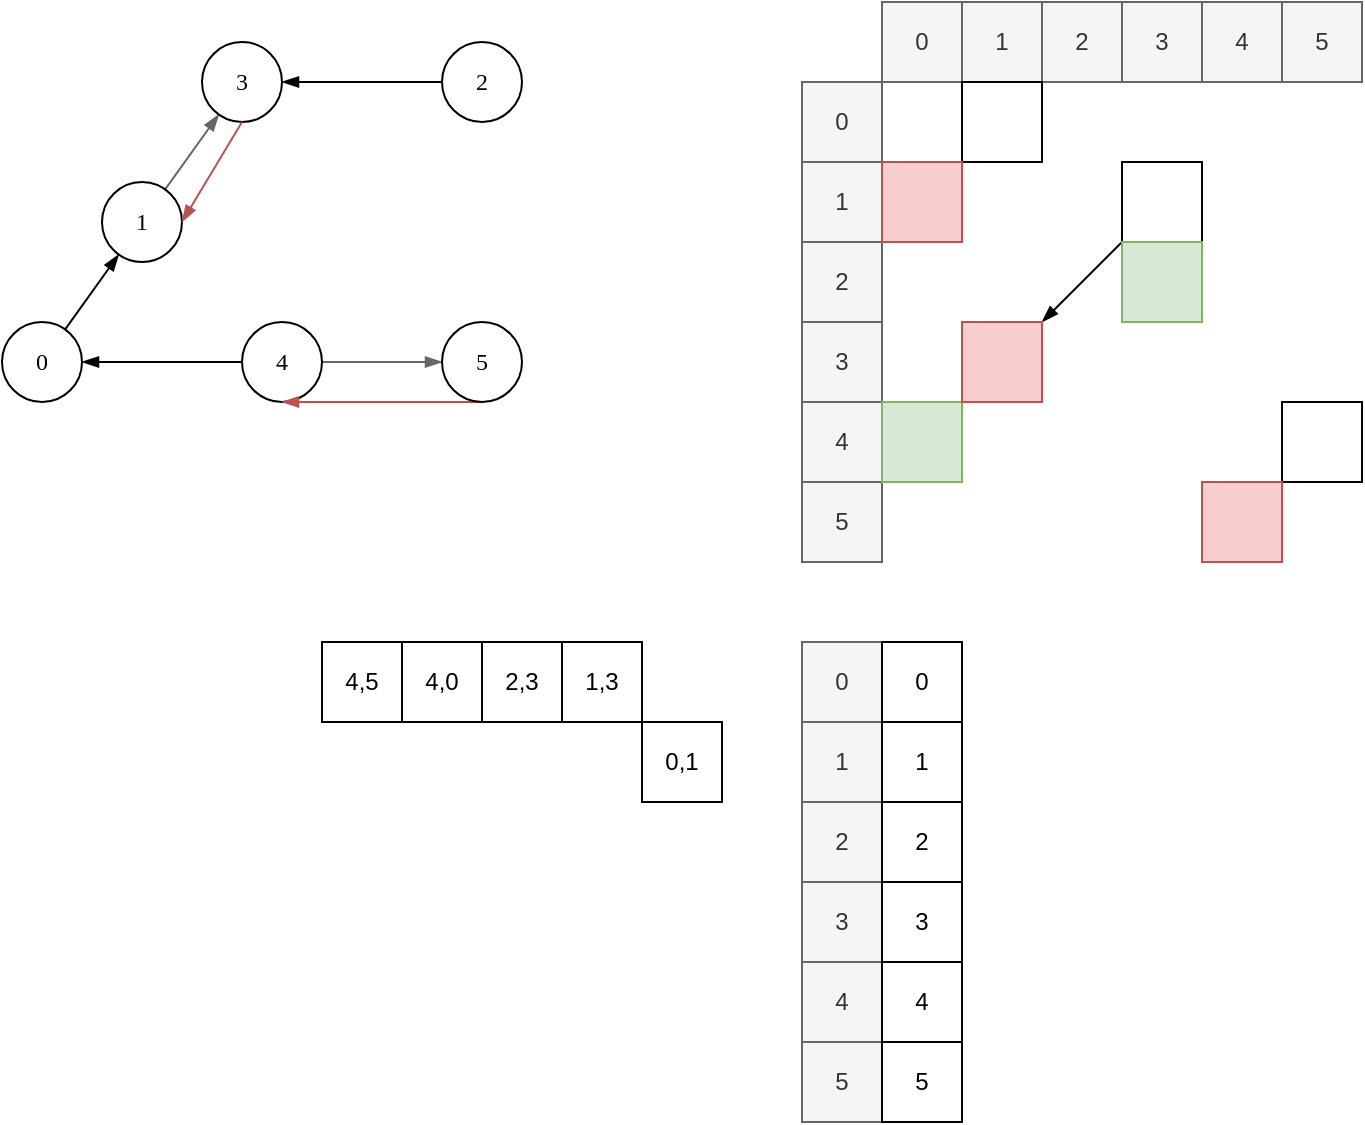 <mxfile version="14.5.1" type="device"><diagram id="EjArKT-MrFbx6aZLU-S4" name="Page-1"><mxGraphModel dx="1024" dy="592" grid="1" gridSize="10" guides="1" tooltips="1" connect="1" arrows="1" fold="1" page="1" pageScale="1" pageWidth="850" pageHeight="1100" math="0" shadow="0"><root><mxCell id="0"/><mxCell id="1" parent="0"/><mxCell id="0g3CtKG3U8JJJcqIYvEI-7" value="" style="edgeStyle=none;rounded=0;orthogonalLoop=1;jettySize=auto;html=1;endArrow=blockThin;endFill=1;" edge="1" parent="1" source="0g3CtKG3U8JJJcqIYvEI-1" target="0g3CtKG3U8JJJcqIYvEI-6"><mxGeometry relative="1" as="geometry"/></mxCell><mxCell id="0g3CtKG3U8JJJcqIYvEI-1" value="&lt;font face=&quot;Lucida Console&quot;&gt;0&lt;/font&gt;" style="ellipse;whiteSpace=wrap;html=1;aspect=fixed;" vertex="1" parent="1"><mxGeometry x="280" y="360" width="40" height="40" as="geometry"/></mxCell><mxCell id="0g3CtKG3U8JJJcqIYvEI-5" value="" style="edgeStyle=none;rounded=0;orthogonalLoop=1;jettySize=auto;html=1;endArrow=blockThin;endFill=1;fillColor=#f5f5f5;strokeColor=#666666;" edge="1" parent="1" source="0g3CtKG3U8JJJcqIYvEI-2" target="0g3CtKG3U8JJJcqIYvEI-4"><mxGeometry relative="1" as="geometry"/></mxCell><mxCell id="0g3CtKG3U8JJJcqIYvEI-85" style="edgeStyle=none;rounded=0;orthogonalLoop=1;jettySize=auto;html=1;entryX=1;entryY=0.5;entryDx=0;entryDy=0;endArrow=blockThin;endFill=1;" edge="1" parent="1" source="0g3CtKG3U8JJJcqIYvEI-2" target="0g3CtKG3U8JJJcqIYvEI-1"><mxGeometry relative="1" as="geometry"/></mxCell><mxCell id="0g3CtKG3U8JJJcqIYvEI-2" value="&lt;font face=&quot;Lucida Console&quot;&gt;4&lt;/font&gt;" style="ellipse;whiteSpace=wrap;html=1;aspect=fixed;" vertex="1" parent="1"><mxGeometry x="400" y="360" width="40" height="40" as="geometry"/></mxCell><mxCell id="0g3CtKG3U8JJJcqIYvEI-91" style="edgeStyle=none;rounded=0;orthogonalLoop=1;jettySize=auto;html=1;entryX=0.5;entryY=1;entryDx=0;entryDy=0;endArrow=blockThin;endFill=1;exitX=0.5;exitY=1;exitDx=0;exitDy=0;fillColor=#f8cecc;strokeColor=#b85450;" edge="1" parent="1" source="0g3CtKG3U8JJJcqIYvEI-4" target="0g3CtKG3U8JJJcqIYvEI-2"><mxGeometry relative="1" as="geometry"/></mxCell><mxCell id="0g3CtKG3U8JJJcqIYvEI-4" value="&lt;font face=&quot;Lucida Console&quot;&gt;5&lt;/font&gt;" style="ellipse;whiteSpace=wrap;html=1;aspect=fixed;" vertex="1" parent="1"><mxGeometry x="500" y="360" width="40" height="40" as="geometry"/></mxCell><mxCell id="0g3CtKG3U8JJJcqIYvEI-9" value="" style="edgeStyle=none;rounded=0;orthogonalLoop=1;jettySize=auto;html=1;endArrow=blockThin;endFill=1;fillColor=#f5f5f5;strokeColor=#666666;" edge="1" parent="1" source="0g3CtKG3U8JJJcqIYvEI-6" target="0g3CtKG3U8JJJcqIYvEI-8"><mxGeometry relative="1" as="geometry"/></mxCell><mxCell id="0g3CtKG3U8JJJcqIYvEI-6" value="&lt;font face=&quot;Lucida Console&quot;&gt;1&lt;/font&gt;" style="ellipse;whiteSpace=wrap;html=1;aspect=fixed;" vertex="1" parent="1"><mxGeometry x="330" y="290" width="40" height="40" as="geometry"/></mxCell><mxCell id="0g3CtKG3U8JJJcqIYvEI-8" value="&lt;font face=&quot;Lucida Console&quot;&gt;3&lt;/font&gt;" style="ellipse;whiteSpace=wrap;html=1;aspect=fixed;" vertex="1" parent="1"><mxGeometry x="380" y="220" width="40" height="40" as="geometry"/></mxCell><mxCell id="0g3CtKG3U8JJJcqIYvEI-11" style="edgeStyle=none;rounded=0;orthogonalLoop=1;jettySize=auto;html=1;endArrow=blockThin;endFill=1;" edge="1" parent="1" source="0g3CtKG3U8JJJcqIYvEI-10" target="0g3CtKG3U8JJJcqIYvEI-8"><mxGeometry relative="1" as="geometry"/></mxCell><mxCell id="0g3CtKG3U8JJJcqIYvEI-10" value="&lt;font face=&quot;Lucida Console&quot;&gt;2&lt;/font&gt;" style="ellipse;whiteSpace=wrap;html=1;aspect=fixed;" vertex="1" parent="1"><mxGeometry x="500" y="220" width="40" height="40" as="geometry"/></mxCell><mxCell id="0g3CtKG3U8JJJcqIYvEI-12" value="0" style="rounded=0;whiteSpace=wrap;html=1;fillColor=#f5f5f5;strokeColor=#666666;fontColor=#333333;" vertex="1" parent="1"><mxGeometry x="720" y="200" width="40" height="40" as="geometry"/></mxCell><mxCell id="0g3CtKG3U8JJJcqIYvEI-13" value="1" style="rounded=0;whiteSpace=wrap;html=1;fillColor=#f5f5f5;strokeColor=#666666;fontColor=#333333;" vertex="1" parent="1"><mxGeometry x="760" y="200" width="40" height="40" as="geometry"/></mxCell><mxCell id="0g3CtKG3U8JJJcqIYvEI-14" value="2" style="rounded=0;whiteSpace=wrap;html=1;fillColor=#f5f5f5;strokeColor=#666666;fontColor=#333333;" vertex="1" parent="1"><mxGeometry x="800" y="200" width="40" height="40" as="geometry"/></mxCell><mxCell id="0g3CtKG3U8JJJcqIYvEI-15" value="3" style="rounded=0;whiteSpace=wrap;html=1;fillColor=#f5f5f5;strokeColor=#666666;fontColor=#333333;" vertex="1" parent="1"><mxGeometry x="840" y="200" width="40" height="40" as="geometry"/></mxCell><mxCell id="0g3CtKG3U8JJJcqIYvEI-16" value="4" style="rounded=0;whiteSpace=wrap;html=1;fillColor=#f5f5f5;strokeColor=#666666;fontColor=#333333;" vertex="1" parent="1"><mxGeometry x="880" y="200" width="40" height="40" as="geometry"/></mxCell><mxCell id="0g3CtKG3U8JJJcqIYvEI-17" value="5" style="rounded=0;whiteSpace=wrap;html=1;fillColor=#f5f5f5;strokeColor=#666666;fontColor=#333333;" vertex="1" parent="1"><mxGeometry x="920" y="200" width="40" height="40" as="geometry"/></mxCell><mxCell id="0g3CtKG3U8JJJcqIYvEI-18" value="0" style="rounded=0;whiteSpace=wrap;html=1;fillColor=#f5f5f5;strokeColor=#666666;fontColor=#333333;" vertex="1" parent="1"><mxGeometry x="680" y="240" width="40" height="40" as="geometry"/></mxCell><mxCell id="0g3CtKG3U8JJJcqIYvEI-19" value="1" style="rounded=0;whiteSpace=wrap;html=1;fillColor=#f5f5f5;strokeColor=#666666;fontColor=#333333;" vertex="1" parent="1"><mxGeometry x="680" y="280" width="40" height="40" as="geometry"/></mxCell><mxCell id="0g3CtKG3U8JJJcqIYvEI-20" value="2" style="rounded=0;whiteSpace=wrap;html=1;fillColor=#f5f5f5;strokeColor=#666666;fontColor=#333333;" vertex="1" parent="1"><mxGeometry x="680" y="320" width="40" height="40" as="geometry"/></mxCell><mxCell id="0g3CtKG3U8JJJcqIYvEI-21" value="3" style="rounded=0;whiteSpace=wrap;html=1;fillColor=#f5f5f5;strokeColor=#666666;fontColor=#333333;" vertex="1" parent="1"><mxGeometry x="680" y="360" width="40" height="40" as="geometry"/></mxCell><mxCell id="0g3CtKG3U8JJJcqIYvEI-22" value="4" style="rounded=0;whiteSpace=wrap;html=1;fillColor=#f5f5f5;strokeColor=#666666;fontColor=#333333;" vertex="1" parent="1"><mxGeometry x="680" y="400" width="40" height="40" as="geometry"/></mxCell><mxCell id="0g3CtKG3U8JJJcqIYvEI-23" value="5" style="rounded=0;whiteSpace=wrap;html=1;fillColor=#f5f5f5;strokeColor=#666666;fontColor=#333333;" vertex="1" parent="1"><mxGeometry x="680" y="440" width="40" height="40" as="geometry"/></mxCell><mxCell id="0g3CtKG3U8JJJcqIYvEI-86" value="" style="rounded=0;whiteSpace=wrap;html=1;" vertex="1" parent="1"><mxGeometry x="760" y="240" width="40" height="40" as="geometry"/></mxCell><mxCell id="0g3CtKG3U8JJJcqIYvEI-96" style="edgeStyle=none;rounded=0;orthogonalLoop=1;jettySize=auto;html=1;entryX=1;entryY=0;entryDx=0;entryDy=0;endArrow=blockThin;endFill=1;" edge="1" parent="1" source="0g3CtKG3U8JJJcqIYvEI-87" target="0g3CtKG3U8JJJcqIYvEI-94"><mxGeometry relative="1" as="geometry"/></mxCell><mxCell id="0g3CtKG3U8JJJcqIYvEI-87" value="" style="rounded=0;whiteSpace=wrap;html=1;" vertex="1" parent="1"><mxGeometry x="840" y="280" width="40" height="40" as="geometry"/></mxCell><mxCell id="0g3CtKG3U8JJJcqIYvEI-88" value="" style="rounded=0;whiteSpace=wrap;html=1;fillColor=#d5e8d4;strokeColor=#82b366;" vertex="1" parent="1"><mxGeometry x="840" y="320" width="40" height="40" as="geometry"/></mxCell><mxCell id="0g3CtKG3U8JJJcqIYvEI-89" value="" style="rounded=0;whiteSpace=wrap;html=1;fillColor=#d5e8d4;strokeColor=#82b366;" vertex="1" parent="1"><mxGeometry x="720" y="400" width="40" height="40" as="geometry"/></mxCell><mxCell id="0g3CtKG3U8JJJcqIYvEI-90" value="" style="rounded=0;whiteSpace=wrap;html=1;" vertex="1" parent="1"><mxGeometry x="920" y="400" width="40" height="40" as="geometry"/></mxCell><mxCell id="0g3CtKG3U8JJJcqIYvEI-92" style="edgeStyle=none;rounded=0;orthogonalLoop=1;jettySize=auto;html=1;entryX=1;entryY=0.5;entryDx=0;entryDy=0;endArrow=blockThin;endFill=1;exitX=0.5;exitY=1;exitDx=0;exitDy=0;fillColor=#f8cecc;strokeColor=#b85450;" edge="1" parent="1" source="0g3CtKG3U8JJJcqIYvEI-8" target="0g3CtKG3U8JJJcqIYvEI-6"><mxGeometry relative="1" as="geometry"><mxPoint x="530" y="410" as="sourcePoint"/><mxPoint x="430" y="410" as="targetPoint"/></mxGeometry></mxCell><mxCell id="0g3CtKG3U8JJJcqIYvEI-93" value="" style="rounded=0;whiteSpace=wrap;html=1;fillColor=#f8cecc;strokeColor=#b85450;" vertex="1" parent="1"><mxGeometry x="880" y="440" width="40" height="40" as="geometry"/></mxCell><mxCell id="0g3CtKG3U8JJJcqIYvEI-94" value="" style="rounded=0;whiteSpace=wrap;html=1;fillColor=#f8cecc;strokeColor=#b85450;" vertex="1" parent="1"><mxGeometry x="760" y="360" width="40" height="40" as="geometry"/></mxCell><mxCell id="0g3CtKG3U8JJJcqIYvEI-95" value="" style="rounded=0;whiteSpace=wrap;html=1;fillColor=#f8cecc;strokeColor=#b85450;" vertex="1" parent="1"><mxGeometry x="720" y="280" width="40" height="40" as="geometry"/></mxCell><mxCell id="0g3CtKG3U8JJJcqIYvEI-97" value="0,1" style="rounded=0;whiteSpace=wrap;html=1;" vertex="1" parent="1"><mxGeometry x="600" y="560" width="40" height="40" as="geometry"/></mxCell><mxCell id="0g3CtKG3U8JJJcqIYvEI-98" value="1,3" style="rounded=0;whiteSpace=wrap;html=1;" vertex="1" parent="1"><mxGeometry x="560" y="520" width="40" height="40" as="geometry"/></mxCell><mxCell id="0g3CtKG3U8JJJcqIYvEI-99" value="2,3" style="rounded=0;whiteSpace=wrap;html=1;" vertex="1" parent="1"><mxGeometry x="520" y="520" width="40" height="40" as="geometry"/></mxCell><mxCell id="0g3CtKG3U8JJJcqIYvEI-100" value="4,0" style="rounded=0;whiteSpace=wrap;html=1;" vertex="1" parent="1"><mxGeometry x="480" y="520" width="40" height="40" as="geometry"/></mxCell><mxCell id="0g3CtKG3U8JJJcqIYvEI-101" value="4,5" style="rounded=0;whiteSpace=wrap;html=1;" vertex="1" parent="1"><mxGeometry x="440" y="520" width="40" height="40" as="geometry"/></mxCell><mxCell id="0g3CtKG3U8JJJcqIYvEI-102" value="0" style="rounded=0;whiteSpace=wrap;html=1;fillColor=#f5f5f5;strokeColor=#666666;fontColor=#333333;" vertex="1" parent="1"><mxGeometry x="680" y="520" width="40" height="40" as="geometry"/></mxCell><mxCell id="0g3CtKG3U8JJJcqIYvEI-103" value="1" style="rounded=0;whiteSpace=wrap;html=1;fillColor=#f5f5f5;strokeColor=#666666;fontColor=#333333;" vertex="1" parent="1"><mxGeometry x="680" y="560" width="40" height="40" as="geometry"/></mxCell><mxCell id="0g3CtKG3U8JJJcqIYvEI-104" value="2" style="rounded=0;whiteSpace=wrap;html=1;fillColor=#f5f5f5;strokeColor=#666666;fontColor=#333333;" vertex="1" parent="1"><mxGeometry x="680" y="600" width="40" height="40" as="geometry"/></mxCell><mxCell id="0g3CtKG3U8JJJcqIYvEI-105" value="3" style="rounded=0;whiteSpace=wrap;html=1;fillColor=#f5f5f5;strokeColor=#666666;fontColor=#333333;" vertex="1" parent="1"><mxGeometry x="680" y="640" width="40" height="40" as="geometry"/></mxCell><mxCell id="0g3CtKG3U8JJJcqIYvEI-106" value="4" style="rounded=0;whiteSpace=wrap;html=1;fillColor=#f5f5f5;strokeColor=#666666;fontColor=#333333;" vertex="1" parent="1"><mxGeometry x="680" y="680" width="40" height="40" as="geometry"/></mxCell><mxCell id="0g3CtKG3U8JJJcqIYvEI-107" value="5" style="rounded=0;whiteSpace=wrap;html=1;fillColor=#f5f5f5;strokeColor=#666666;fontColor=#333333;" vertex="1" parent="1"><mxGeometry x="680" y="720" width="40" height="40" as="geometry"/></mxCell><mxCell id="0g3CtKG3U8JJJcqIYvEI-108" value="0" style="rounded=0;whiteSpace=wrap;html=1;" vertex="1" parent="1"><mxGeometry x="720" y="520" width="40" height="40" as="geometry"/></mxCell><mxCell id="0g3CtKG3U8JJJcqIYvEI-109" value="1" style="rounded=0;whiteSpace=wrap;html=1;" vertex="1" parent="1"><mxGeometry x="720" y="560" width="40" height="40" as="geometry"/></mxCell><mxCell id="0g3CtKG3U8JJJcqIYvEI-110" value="2" style="rounded=0;whiteSpace=wrap;html=1;" vertex="1" parent="1"><mxGeometry x="720" y="600" width="40" height="40" as="geometry"/></mxCell><mxCell id="0g3CtKG3U8JJJcqIYvEI-111" value="3" style="rounded=0;whiteSpace=wrap;html=1;" vertex="1" parent="1"><mxGeometry x="720" y="640" width="40" height="40" as="geometry"/></mxCell><mxCell id="0g3CtKG3U8JJJcqIYvEI-112" value="4" style="rounded=0;whiteSpace=wrap;html=1;" vertex="1" parent="1"><mxGeometry x="720" y="680" width="40" height="40" as="geometry"/></mxCell><mxCell id="0g3CtKG3U8JJJcqIYvEI-113" value="5" style="rounded=0;whiteSpace=wrap;html=1;" vertex="1" parent="1"><mxGeometry x="720" y="720" width="40" height="40" as="geometry"/></mxCell></root></mxGraphModel></diagram></mxfile>